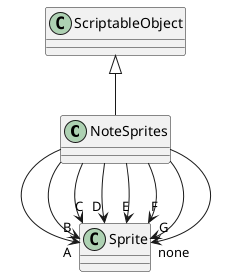 @startuml
class NoteSprites {
}
ScriptableObject <|-- NoteSprites
NoteSprites --> "A" Sprite
NoteSprites --> "B" Sprite
NoteSprites --> "C" Sprite
NoteSprites --> "D" Sprite
NoteSprites --> "E" Sprite
NoteSprites --> "F" Sprite
NoteSprites --> "G" Sprite
NoteSprites --> "none" Sprite
@enduml
